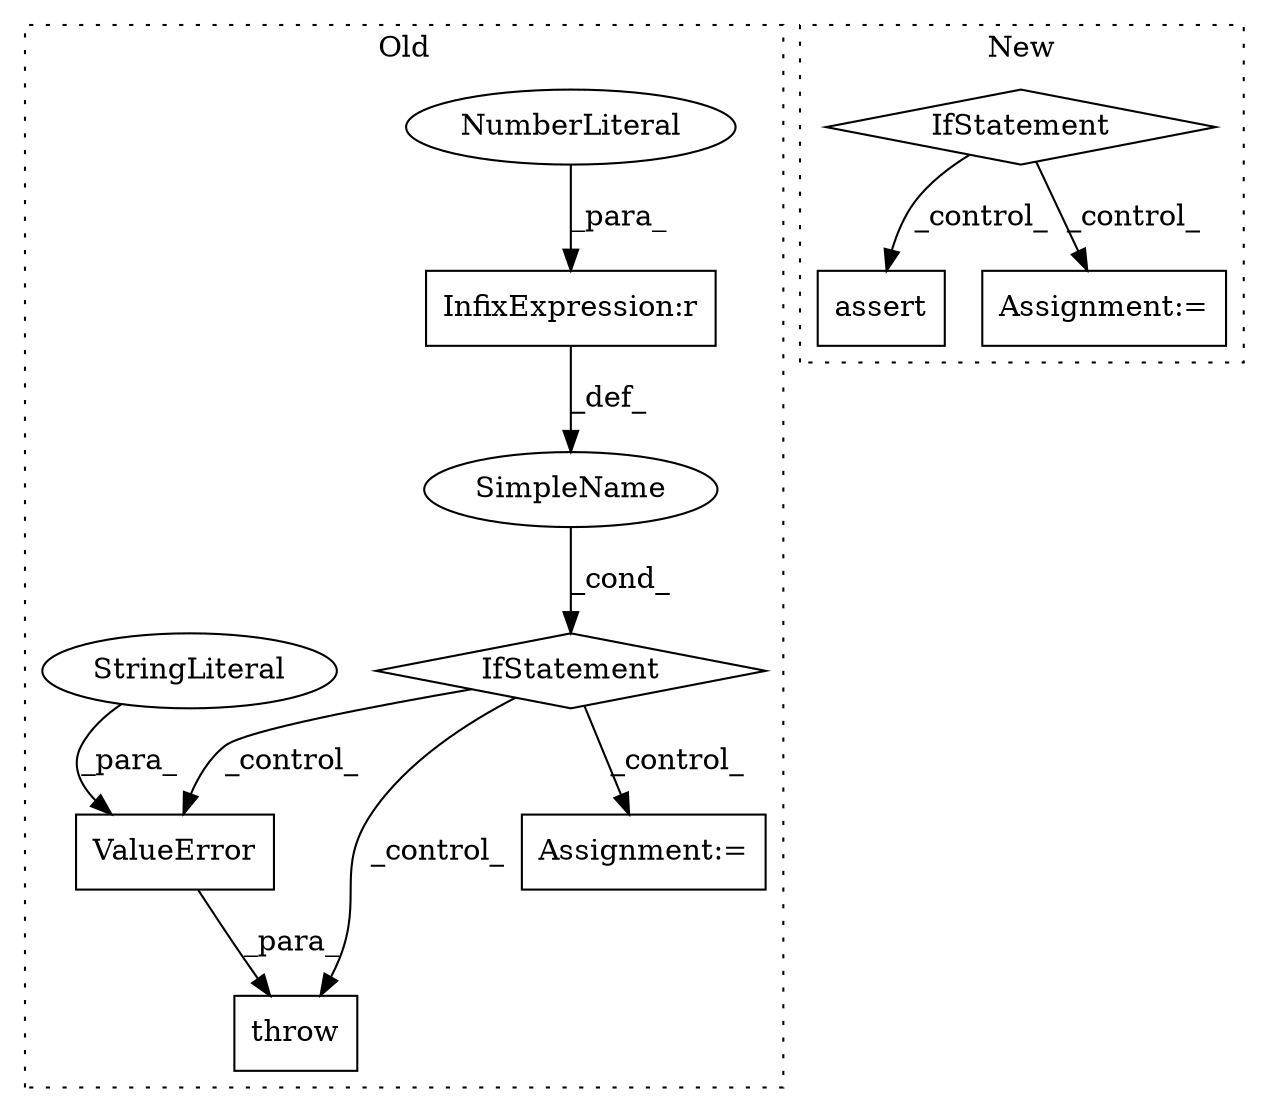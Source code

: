 digraph G {
subgraph cluster0 {
1 [label="throw" a="53" s="37392" l="6" shape="box"];
3 [label="IfStatement" a="25" s="37360,37382" l="4,2" shape="diamond"];
4 [label="SimpleName" a="42" s="" l="" shape="ellipse"];
5 [label="InfixExpression:r" a="27" s="37376" l="4" shape="box"];
6 [label="ValueError" a="32" s="37398,37436" l="11,1" shape="box"];
7 [label="StringLiteral" a="45" s="37409" l="27" shape="ellipse"];
8 [label="Assignment:=" a="7" s="37487" l="1" shape="box"];
9 [label="NumberLiteral" a="34" s="37380" l="1" shape="ellipse"];
label = "Old";
style="dotted";
}
subgraph cluster1 {
2 [label="assert" a="32" s="36866,36964" l="15,1" shape="box"];
10 [label="IfStatement" a="25" s="36823,36850" l="4,2" shape="diamond"];
11 [label="Assignment:=" a="7" s="37177" l="1" shape="box"];
label = "New";
style="dotted";
}
3 -> 6 [label="_control_"];
3 -> 1 [label="_control_"];
3 -> 8 [label="_control_"];
4 -> 3 [label="_cond_"];
5 -> 4 [label="_def_"];
6 -> 1 [label="_para_"];
7 -> 6 [label="_para_"];
9 -> 5 [label="_para_"];
10 -> 2 [label="_control_"];
10 -> 11 [label="_control_"];
}